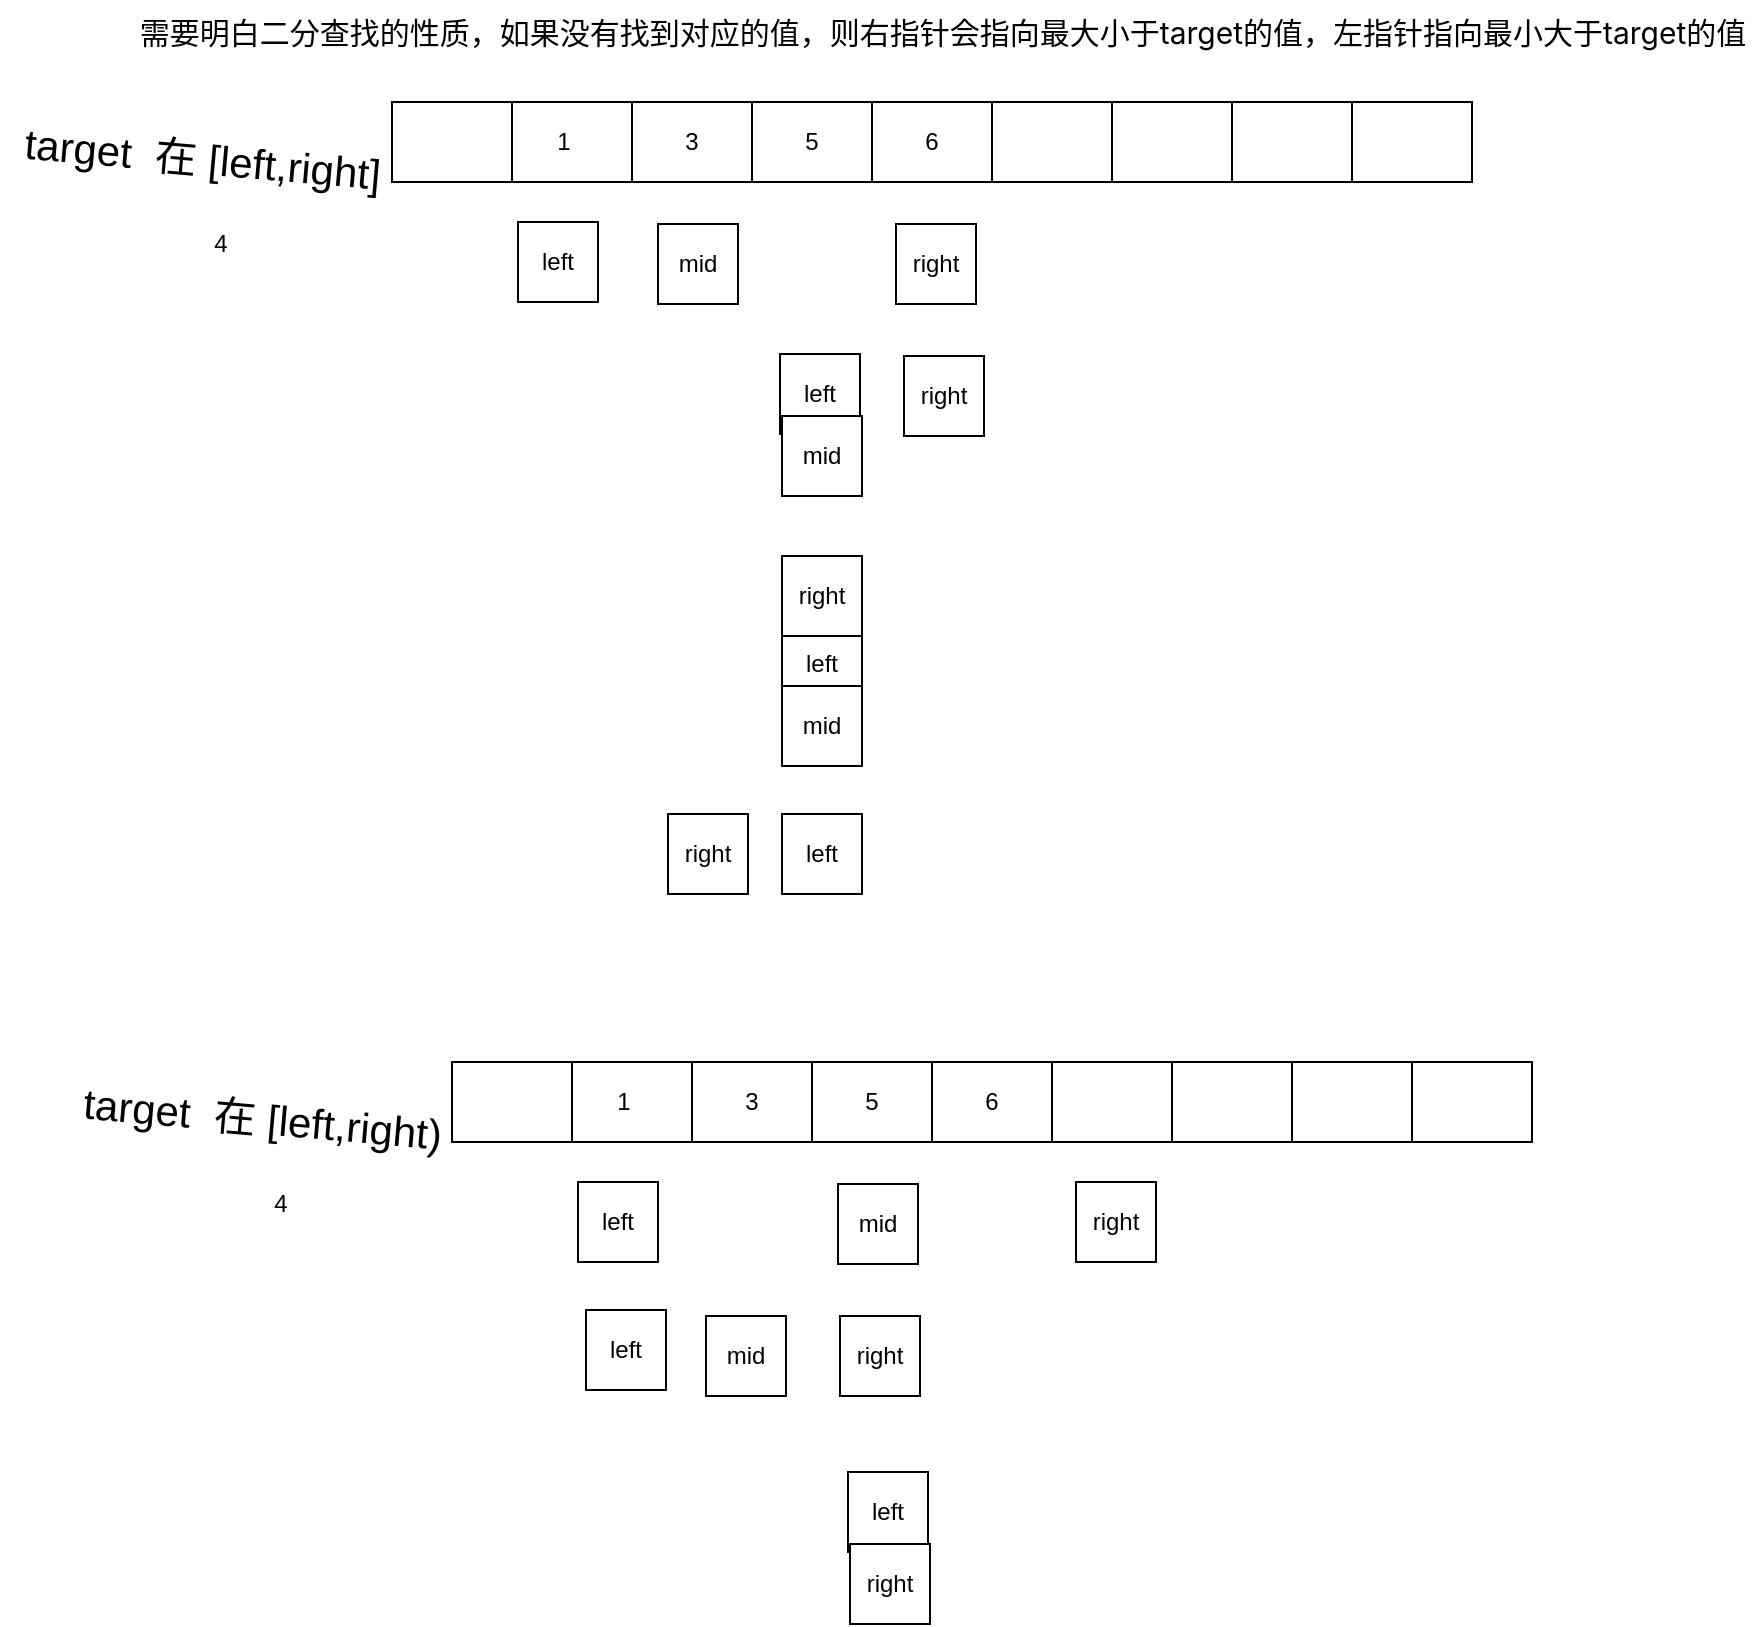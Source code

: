 <mxfile version="20.8.3" type="github">
  <diagram id="E968owxantQdqmP-8iAP" name="第 1 页">
    <mxGraphModel dx="2028" dy="701" grid="0" gridSize="10" guides="0" tooltips="1" connect="1" arrows="0" fold="1" page="0" pageScale="1" pageWidth="827" pageHeight="1169" math="0" shadow="0">
      <root>
        <mxCell id="0" />
        <mxCell id="1" parent="0" />
        <mxCell id="2JEGXIDP38UHMZebyVa8-26" value="" style="shape=table;startSize=0;container=1;collapsible=0;childLayout=tableLayout;" vertex="1" parent="1">
          <mxGeometry x="119" y="342" width="540" height="40" as="geometry" />
        </mxCell>
        <mxCell id="2JEGXIDP38UHMZebyVa8-27" value="" style="shape=tableRow;horizontal=0;startSize=0;swimlaneHead=0;swimlaneBody=0;top=0;left=0;bottom=0;right=0;collapsible=0;dropTarget=0;fillColor=none;points=[[0,0.5],[1,0.5]];portConstraint=eastwest;" vertex="1" parent="2JEGXIDP38UHMZebyVa8-26">
          <mxGeometry width="540" height="40" as="geometry" />
        </mxCell>
        <mxCell id="2JEGXIDP38UHMZebyVa8-28" value="" style="shape=partialRectangle;html=1;whiteSpace=wrap;connectable=0;overflow=hidden;fillColor=none;top=0;left=0;bottom=0;right=0;pointerEvents=1;" vertex="1" parent="2JEGXIDP38UHMZebyVa8-27">
          <mxGeometry width="60" height="40" as="geometry">
            <mxRectangle width="60" height="40" as="alternateBounds" />
          </mxGeometry>
        </mxCell>
        <mxCell id="2JEGXIDP38UHMZebyVa8-29" value="&lt;table&gt;&lt;tbody&gt;&lt;tr&gt;&lt;td&gt;&lt;br&gt;&lt;/td&gt;&lt;td&gt;&lt;br&gt;&lt;/td&gt;&lt;td&gt;&lt;br&gt;&lt;/td&gt;&lt;td&gt;1&lt;/td&gt;&lt;td&gt;&lt;br&gt;&lt;/td&gt;&lt;td&gt;&lt;br&gt;&lt;/td&gt;&lt;td&gt;&lt;br&gt;&lt;/td&gt;&lt;td&gt;&lt;br&gt;&lt;/td&gt;&lt;td&gt;&lt;br&gt;&lt;/td&gt;&lt;/tr&gt;&lt;/tbody&gt;&lt;/table&gt;" style="shape=partialRectangle;html=1;whiteSpace=wrap;connectable=0;overflow=hidden;fillColor=none;top=0;left=0;bottom=0;right=0;pointerEvents=1;" vertex="1" parent="2JEGXIDP38UHMZebyVa8-27">
          <mxGeometry x="60" width="60" height="40" as="geometry">
            <mxRectangle width="60" height="40" as="alternateBounds" />
          </mxGeometry>
        </mxCell>
        <mxCell id="2JEGXIDP38UHMZebyVa8-30" value="3" style="shape=partialRectangle;html=1;whiteSpace=wrap;connectable=0;overflow=hidden;fillColor=none;top=0;left=0;bottom=0;right=0;pointerEvents=1;" vertex="1" parent="2JEGXIDP38UHMZebyVa8-27">
          <mxGeometry x="120" width="60" height="40" as="geometry">
            <mxRectangle width="60" height="40" as="alternateBounds" />
          </mxGeometry>
        </mxCell>
        <mxCell id="2JEGXIDP38UHMZebyVa8-31" value="5" style="shape=partialRectangle;html=1;whiteSpace=wrap;connectable=0;overflow=hidden;fillColor=none;top=0;left=0;bottom=0;right=0;pointerEvents=1;" vertex="1" parent="2JEGXIDP38UHMZebyVa8-27">
          <mxGeometry x="180" width="60" height="40" as="geometry">
            <mxRectangle width="60" height="40" as="alternateBounds" />
          </mxGeometry>
        </mxCell>
        <mxCell id="2JEGXIDP38UHMZebyVa8-32" value="6" style="shape=partialRectangle;html=1;whiteSpace=wrap;connectable=0;overflow=hidden;fillColor=none;top=0;left=0;bottom=0;right=0;pointerEvents=1;" vertex="1" parent="2JEGXIDP38UHMZebyVa8-27">
          <mxGeometry x="240" width="60" height="40" as="geometry">
            <mxRectangle width="60" height="40" as="alternateBounds" />
          </mxGeometry>
        </mxCell>
        <mxCell id="2JEGXIDP38UHMZebyVa8-33" value="" style="shape=partialRectangle;html=1;whiteSpace=wrap;connectable=0;overflow=hidden;fillColor=none;top=0;left=0;bottom=0;right=0;pointerEvents=1;" vertex="1" parent="2JEGXIDP38UHMZebyVa8-27">
          <mxGeometry x="300" width="60" height="40" as="geometry">
            <mxRectangle width="60" height="40" as="alternateBounds" />
          </mxGeometry>
        </mxCell>
        <mxCell id="2JEGXIDP38UHMZebyVa8-34" value="" style="shape=partialRectangle;html=1;whiteSpace=wrap;connectable=0;overflow=hidden;fillColor=none;top=0;left=0;bottom=0;right=0;pointerEvents=1;" vertex="1" parent="2JEGXIDP38UHMZebyVa8-27">
          <mxGeometry x="360" width="60" height="40" as="geometry">
            <mxRectangle width="60" height="40" as="alternateBounds" />
          </mxGeometry>
        </mxCell>
        <mxCell id="2JEGXIDP38UHMZebyVa8-35" value="" style="shape=partialRectangle;html=1;whiteSpace=wrap;connectable=0;overflow=hidden;fillColor=none;top=0;left=0;bottom=0;right=0;pointerEvents=1;" vertex="1" parent="2JEGXIDP38UHMZebyVa8-27">
          <mxGeometry x="420" width="60" height="40" as="geometry">
            <mxRectangle width="60" height="40" as="alternateBounds" />
          </mxGeometry>
        </mxCell>
        <mxCell id="2JEGXIDP38UHMZebyVa8-36" value="" style="shape=partialRectangle;html=1;whiteSpace=wrap;connectable=0;overflow=hidden;fillColor=none;top=0;left=0;bottom=0;right=0;pointerEvents=1;" vertex="1" parent="2JEGXIDP38UHMZebyVa8-27">
          <mxGeometry x="480" width="60" height="40" as="geometry">
            <mxRectangle width="60" height="40" as="alternateBounds" />
          </mxGeometry>
        </mxCell>
        <mxCell id="2JEGXIDP38UHMZebyVa8-53" value="&lt;font style=&quot;vertical-align: inherit;&quot;&gt;&lt;font style=&quot;vertical-align: inherit;&quot;&gt;&lt;font style=&quot;vertical-align: inherit;&quot;&gt;&lt;font style=&quot;vertical-align: inherit;&quot;&gt;left&lt;/font&gt;&lt;/font&gt;&lt;/font&gt;&lt;/font&gt;" style="whiteSpace=wrap;html=1;aspect=fixed;" vertex="1" parent="1">
          <mxGeometry x="182" y="402" width="40" height="40" as="geometry" />
        </mxCell>
        <mxCell id="2JEGXIDP38UHMZebyVa8-54" value="&lt;font style=&quot;vertical-align: inherit;&quot;&gt;&lt;font style=&quot;vertical-align: inherit;&quot;&gt;&lt;font style=&quot;vertical-align: inherit;&quot;&gt;&lt;font style=&quot;vertical-align: inherit;&quot;&gt;right&lt;/font&gt;&lt;/font&gt;&lt;/font&gt;&lt;/font&gt;" style="whiteSpace=wrap;html=1;aspect=fixed;" vertex="1" parent="1">
          <mxGeometry x="371" y="403" width="40" height="40" as="geometry" />
        </mxCell>
        <mxCell id="2JEGXIDP38UHMZebyVa8-55" value="&lt;font style=&quot;vertical-align: inherit;&quot;&gt;&lt;font style=&quot;vertical-align: inherit;&quot;&gt;&lt;font style=&quot;vertical-align: inherit;&quot;&gt;&lt;font style=&quot;vertical-align: inherit;&quot;&gt;mid&lt;/font&gt;&lt;/font&gt;&lt;/font&gt;&lt;/font&gt;" style="whiteSpace=wrap;html=1;aspect=fixed;" vertex="1" parent="1">
          <mxGeometry x="252" y="403" width="40" height="40" as="geometry" />
        </mxCell>
        <mxCell id="2JEGXIDP38UHMZebyVa8-61" value="4" style="text;html=1;align=center;verticalAlign=middle;resizable=0;points=[];autosize=1;strokeColor=none;fillColor=none;fontColor=#000000;" vertex="1" parent="1">
          <mxGeometry x="20" y="400" width="25" height="26" as="geometry" />
        </mxCell>
        <mxCell id="2JEGXIDP38UHMZebyVa8-65" value="&lt;font style=&quot;font-size: 21px;&quot;&gt;target&amp;nbsp; 在 [left,right]&lt;/font&gt;" style="text;html=1;align=center;verticalAlign=middle;resizable=0;points=[];autosize=1;strokeColor=none;fillColor=none;fontColor=#000000;rotation=5;fontSize=21;" vertex="1" parent="1">
          <mxGeometry x="-75" y="351" width="197" height="37" as="geometry" />
        </mxCell>
        <mxCell id="2JEGXIDP38UHMZebyVa8-69" value="&lt;font style=&quot;vertical-align: inherit;&quot;&gt;&lt;font style=&quot;vertical-align: inherit;&quot;&gt;&lt;font style=&quot;vertical-align: inherit;&quot;&gt;&lt;font style=&quot;vertical-align: inherit;&quot;&gt;left&lt;/font&gt;&lt;/font&gt;&lt;/font&gt;&lt;/font&gt;" style="whiteSpace=wrap;html=1;aspect=fixed;" vertex="1" parent="1">
          <mxGeometry x="313" y="468" width="40" height="40" as="geometry" />
        </mxCell>
        <mxCell id="2JEGXIDP38UHMZebyVa8-70" value="&lt;font style=&quot;vertical-align: inherit;&quot;&gt;&lt;font style=&quot;vertical-align: inherit;&quot;&gt;&lt;font style=&quot;vertical-align: inherit;&quot;&gt;&lt;font style=&quot;vertical-align: inherit;&quot;&gt;right&lt;/font&gt;&lt;/font&gt;&lt;/font&gt;&lt;/font&gt;" style="whiteSpace=wrap;html=1;aspect=fixed;" vertex="1" parent="1">
          <mxGeometry x="375" y="469" width="40" height="40" as="geometry" />
        </mxCell>
        <mxCell id="2JEGXIDP38UHMZebyVa8-71" value="&lt;font style=&quot;vertical-align: inherit;&quot;&gt;&lt;font style=&quot;vertical-align: inherit;&quot;&gt;&lt;font style=&quot;vertical-align: inherit;&quot;&gt;&lt;font style=&quot;vertical-align: inherit;&quot;&gt;mid&lt;/font&gt;&lt;/font&gt;&lt;/font&gt;&lt;/font&gt;" style="whiteSpace=wrap;html=1;aspect=fixed;" vertex="1" parent="1">
          <mxGeometry x="314" y="499" width="40" height="40" as="geometry" />
        </mxCell>
        <mxCell id="2JEGXIDP38UHMZebyVa8-73" value="&lt;div style=&quot;box-sizing: border-box; line-height: 20px; color: rgba(var(--grey-7-rgb), 1); font-family: -apple-system, BlinkMacSystemFont, &amp;quot;Segoe UI&amp;quot;, Roboto, &amp;quot;Helvetica Neue&amp;quot;, Arial, &amp;quot;Noto Sans&amp;quot;, sans-serif, &amp;quot;Apple Color Emoji&amp;quot;, &amp;quot;Segoe UI Emoji&amp;quot;, &amp;quot;Segoe UI Symbol&amp;quot;, &amp;quot;Noto Color Emoji&amp;quot;; text-align: start; font-size: 15px;&quot; class=&quot;css-1v8309f-primary-secondary-overlay-overlay&quot;&gt;&lt;p style=&quot;box-sizing: border-box; margin-top: 0px; margin-bottom: 1em; font-size: 15px;&quot;&gt;需要明白二分查找的性质，如果没有找到对应的值，则右指针会指向最大小于target的值，左指针指向最小大于target的值&lt;/p&gt;&lt;/div&gt;&lt;div style=&quot;box-sizing: border-box; display: flex; margin: 5px 0px 0px; color: rgb(38, 38, 38); font-family: -apple-system, BlinkMacSystemFont, &amp;quot;Segoe UI&amp;quot;, Roboto, &amp;quot;Helvetica Neue&amp;quot;, Arial, &amp;quot;Noto Sans&amp;quot;, sans-serif, &amp;quot;Apple Color Emoji&amp;quot;, &amp;quot;Segoe UI Emoji&amp;quot;, &amp;quot;Segoe UI Symbol&amp;quot;, &amp;quot;Noto Color Emoji&amp;quot;; font-size: 15px; text-align: start;&quot; class=&quot;css-1wigilb-Toolbar e19tnut611&quot;&gt;&lt;button style=&quot;touch-action: manipulation; margin: 0px; font-size: 15px; font-family: inherit; line-height: 20px; overflow: visible; appearance: button; border-width: 0px; border-style: initial; border-color: initial; vertical-align: middle; -webkit-box-pack: center; justify-content: center; -webkit-box-align: center; align-items: center; border-radius: 3px; transition: all 0.18s ease-in-out 0s; outline: 0px; cursor: pointer; background-color: transparent; height: 24px; padding: 0px 7px; display: block; user-select: none;&quot; type=&quot;button&quot; class=&quot;e19tnut68 css-1noca98-transparent-xs-Btn-ToolButton e131m59q0&quot;&gt;&lt;br style=&quot;font-size: 15px;&quot;&gt;&lt;br style=&quot;font-size: 15px;&quot;&gt;&lt;/button&gt;&lt;/div&gt;" style="text;html=1;align=center;verticalAlign=middle;resizable=0;points=[];autosize=1;strokeColor=none;fillColor=none;fontColor=#000000;fontSize=15;" vertex="1" parent="1">
          <mxGeometry x="-15" y="291" width="817" height="71" as="geometry" />
        </mxCell>
        <mxCell id="2JEGXIDP38UHMZebyVa8-74" value="&lt;font style=&quot;vertical-align: inherit;&quot;&gt;&lt;font style=&quot;vertical-align: inherit;&quot;&gt;&lt;font style=&quot;vertical-align: inherit;&quot;&gt;&lt;font style=&quot;vertical-align: inherit;&quot;&gt;left&lt;/font&gt;&lt;/font&gt;&lt;/font&gt;&lt;/font&gt;" style="whiteSpace=wrap;html=1;aspect=fixed;" vertex="1" parent="1">
          <mxGeometry x="314" y="603" width="40" height="40" as="geometry" />
        </mxCell>
        <mxCell id="2JEGXIDP38UHMZebyVa8-75" value="&lt;font style=&quot;vertical-align: inherit;&quot;&gt;&lt;font style=&quot;vertical-align: inherit;&quot;&gt;&lt;font style=&quot;vertical-align: inherit;&quot;&gt;&lt;font style=&quot;vertical-align: inherit;&quot;&gt;right&lt;/font&gt;&lt;/font&gt;&lt;/font&gt;&lt;/font&gt;" style="whiteSpace=wrap;html=1;aspect=fixed;" vertex="1" parent="1">
          <mxGeometry x="314" y="569" width="40" height="40" as="geometry" />
        </mxCell>
        <mxCell id="2JEGXIDP38UHMZebyVa8-76" value="&lt;font style=&quot;vertical-align: inherit;&quot;&gt;&lt;font style=&quot;vertical-align: inherit;&quot;&gt;&lt;font style=&quot;vertical-align: inherit;&quot;&gt;&lt;font style=&quot;vertical-align: inherit;&quot;&gt;mid&lt;/font&gt;&lt;/font&gt;&lt;/font&gt;&lt;/font&gt;" style="whiteSpace=wrap;html=1;aspect=fixed;" vertex="1" parent="1">
          <mxGeometry x="314" y="634" width="40" height="40" as="geometry" />
        </mxCell>
        <mxCell id="2JEGXIDP38UHMZebyVa8-77" value="&lt;font style=&quot;vertical-align: inherit;&quot;&gt;&lt;font style=&quot;vertical-align: inherit;&quot;&gt;&lt;font style=&quot;vertical-align: inherit;&quot;&gt;&lt;font style=&quot;vertical-align: inherit;&quot;&gt;left&lt;/font&gt;&lt;/font&gt;&lt;/font&gt;&lt;/font&gt;" style="whiteSpace=wrap;html=1;aspect=fixed;" vertex="1" parent="1">
          <mxGeometry x="314" y="698" width="40" height="40" as="geometry" />
        </mxCell>
        <mxCell id="2JEGXIDP38UHMZebyVa8-78" value="&lt;font style=&quot;vertical-align: inherit;&quot;&gt;&lt;font style=&quot;vertical-align: inherit;&quot;&gt;&lt;font style=&quot;vertical-align: inherit;&quot;&gt;&lt;font style=&quot;vertical-align: inherit;&quot;&gt;right&lt;/font&gt;&lt;/font&gt;&lt;/font&gt;&lt;/font&gt;" style="whiteSpace=wrap;html=1;aspect=fixed;" vertex="1" parent="1">
          <mxGeometry x="257" y="698" width="40" height="40" as="geometry" />
        </mxCell>
        <mxCell id="2JEGXIDP38UHMZebyVa8-80" value="" style="shape=table;startSize=0;container=1;collapsible=0;childLayout=tableLayout;" vertex="1" parent="1">
          <mxGeometry x="149" y="822" width="540" height="40" as="geometry" />
        </mxCell>
        <mxCell id="2JEGXIDP38UHMZebyVa8-81" value="" style="shape=tableRow;horizontal=0;startSize=0;swimlaneHead=0;swimlaneBody=0;top=0;left=0;bottom=0;right=0;collapsible=0;dropTarget=0;fillColor=none;points=[[0,0.5],[1,0.5]];portConstraint=eastwest;" vertex="1" parent="2JEGXIDP38UHMZebyVa8-80">
          <mxGeometry width="540" height="40" as="geometry" />
        </mxCell>
        <mxCell id="2JEGXIDP38UHMZebyVa8-82" value="" style="shape=partialRectangle;html=1;whiteSpace=wrap;connectable=0;overflow=hidden;fillColor=none;top=0;left=0;bottom=0;right=0;pointerEvents=1;" vertex="1" parent="2JEGXIDP38UHMZebyVa8-81">
          <mxGeometry width="60" height="40" as="geometry">
            <mxRectangle width="60" height="40" as="alternateBounds" />
          </mxGeometry>
        </mxCell>
        <mxCell id="2JEGXIDP38UHMZebyVa8-83" value="&lt;table&gt;&lt;tbody&gt;&lt;tr&gt;&lt;td&gt;&lt;br&gt;&lt;/td&gt;&lt;td&gt;&lt;br&gt;&lt;/td&gt;&lt;td&gt;&lt;br&gt;&lt;/td&gt;&lt;td&gt;1&lt;/td&gt;&lt;td&gt;&lt;br&gt;&lt;/td&gt;&lt;td&gt;&lt;br&gt;&lt;/td&gt;&lt;td&gt;&lt;br&gt;&lt;/td&gt;&lt;td&gt;&lt;br&gt;&lt;/td&gt;&lt;td&gt;&lt;br&gt;&lt;/td&gt;&lt;/tr&gt;&lt;/tbody&gt;&lt;/table&gt;" style="shape=partialRectangle;html=1;whiteSpace=wrap;connectable=0;overflow=hidden;fillColor=none;top=0;left=0;bottom=0;right=0;pointerEvents=1;" vertex="1" parent="2JEGXIDP38UHMZebyVa8-81">
          <mxGeometry x="60" width="60" height="40" as="geometry">
            <mxRectangle width="60" height="40" as="alternateBounds" />
          </mxGeometry>
        </mxCell>
        <mxCell id="2JEGXIDP38UHMZebyVa8-84" value="3" style="shape=partialRectangle;html=1;whiteSpace=wrap;connectable=0;overflow=hidden;fillColor=none;top=0;left=0;bottom=0;right=0;pointerEvents=1;" vertex="1" parent="2JEGXIDP38UHMZebyVa8-81">
          <mxGeometry x="120" width="60" height="40" as="geometry">
            <mxRectangle width="60" height="40" as="alternateBounds" />
          </mxGeometry>
        </mxCell>
        <mxCell id="2JEGXIDP38UHMZebyVa8-85" value="5" style="shape=partialRectangle;html=1;whiteSpace=wrap;connectable=0;overflow=hidden;fillColor=none;top=0;left=0;bottom=0;right=0;pointerEvents=1;" vertex="1" parent="2JEGXIDP38UHMZebyVa8-81">
          <mxGeometry x="180" width="60" height="40" as="geometry">
            <mxRectangle width="60" height="40" as="alternateBounds" />
          </mxGeometry>
        </mxCell>
        <mxCell id="2JEGXIDP38UHMZebyVa8-86" value="6" style="shape=partialRectangle;html=1;whiteSpace=wrap;connectable=0;overflow=hidden;fillColor=none;top=0;left=0;bottom=0;right=0;pointerEvents=1;" vertex="1" parent="2JEGXIDP38UHMZebyVa8-81">
          <mxGeometry x="240" width="60" height="40" as="geometry">
            <mxRectangle width="60" height="40" as="alternateBounds" />
          </mxGeometry>
        </mxCell>
        <mxCell id="2JEGXIDP38UHMZebyVa8-87" value="" style="shape=partialRectangle;html=1;whiteSpace=wrap;connectable=0;overflow=hidden;fillColor=none;top=0;left=0;bottom=0;right=0;pointerEvents=1;" vertex="1" parent="2JEGXIDP38UHMZebyVa8-81">
          <mxGeometry x="300" width="60" height="40" as="geometry">
            <mxRectangle width="60" height="40" as="alternateBounds" />
          </mxGeometry>
        </mxCell>
        <mxCell id="2JEGXIDP38UHMZebyVa8-88" value="" style="shape=partialRectangle;html=1;whiteSpace=wrap;connectable=0;overflow=hidden;fillColor=none;top=0;left=0;bottom=0;right=0;pointerEvents=1;" vertex="1" parent="2JEGXIDP38UHMZebyVa8-81">
          <mxGeometry x="360" width="60" height="40" as="geometry">
            <mxRectangle width="60" height="40" as="alternateBounds" />
          </mxGeometry>
        </mxCell>
        <mxCell id="2JEGXIDP38UHMZebyVa8-89" value="" style="shape=partialRectangle;html=1;whiteSpace=wrap;connectable=0;overflow=hidden;fillColor=none;top=0;left=0;bottom=0;right=0;pointerEvents=1;" vertex="1" parent="2JEGXIDP38UHMZebyVa8-81">
          <mxGeometry x="420" width="60" height="40" as="geometry">
            <mxRectangle width="60" height="40" as="alternateBounds" />
          </mxGeometry>
        </mxCell>
        <mxCell id="2JEGXIDP38UHMZebyVa8-90" value="" style="shape=partialRectangle;html=1;whiteSpace=wrap;connectable=0;overflow=hidden;fillColor=none;top=0;left=0;bottom=0;right=0;pointerEvents=1;" vertex="1" parent="2JEGXIDP38UHMZebyVa8-81">
          <mxGeometry x="480" width="60" height="40" as="geometry">
            <mxRectangle width="60" height="40" as="alternateBounds" />
          </mxGeometry>
        </mxCell>
        <mxCell id="2JEGXIDP38UHMZebyVa8-91" value="&lt;font style=&quot;vertical-align: inherit;&quot;&gt;&lt;font style=&quot;vertical-align: inherit;&quot;&gt;&lt;font style=&quot;vertical-align: inherit;&quot;&gt;&lt;font style=&quot;vertical-align: inherit;&quot;&gt;left&lt;/font&gt;&lt;/font&gt;&lt;/font&gt;&lt;/font&gt;" style="whiteSpace=wrap;html=1;aspect=fixed;" vertex="1" parent="1">
          <mxGeometry x="212" y="882" width="40" height="40" as="geometry" />
        </mxCell>
        <mxCell id="2JEGXIDP38UHMZebyVa8-92" value="&lt;font style=&quot;vertical-align: inherit;&quot;&gt;&lt;font style=&quot;vertical-align: inherit;&quot;&gt;&lt;font style=&quot;vertical-align: inherit;&quot;&gt;&lt;font style=&quot;vertical-align: inherit;&quot;&gt;right&lt;/font&gt;&lt;/font&gt;&lt;/font&gt;&lt;/font&gt;" style="whiteSpace=wrap;html=1;aspect=fixed;" vertex="1" parent="1">
          <mxGeometry x="461" y="882" width="40" height="40" as="geometry" />
        </mxCell>
        <mxCell id="2JEGXIDP38UHMZebyVa8-93" value="&lt;font style=&quot;vertical-align: inherit;&quot;&gt;&lt;font style=&quot;vertical-align: inherit;&quot;&gt;&lt;font style=&quot;vertical-align: inherit;&quot;&gt;&lt;font style=&quot;vertical-align: inherit;&quot;&gt;mid&lt;/font&gt;&lt;/font&gt;&lt;/font&gt;&lt;/font&gt;" style="whiteSpace=wrap;html=1;aspect=fixed;" vertex="1" parent="1">
          <mxGeometry x="342" y="883" width="40" height="40" as="geometry" />
        </mxCell>
        <mxCell id="2JEGXIDP38UHMZebyVa8-94" value="4" style="text;html=1;align=center;verticalAlign=middle;resizable=0;points=[];autosize=1;strokeColor=none;fillColor=none;fontColor=#000000;" vertex="1" parent="1">
          <mxGeometry x="50" y="880" width="25" height="26" as="geometry" />
        </mxCell>
        <mxCell id="2JEGXIDP38UHMZebyVa8-95" value="&lt;font style=&quot;font-size: 21px;&quot;&gt;target&amp;nbsp; 在 [left,right)&lt;/font&gt;" style="text;html=1;align=center;verticalAlign=middle;resizable=0;points=[];autosize=1;strokeColor=none;fillColor=none;fontColor=#000000;rotation=5;fontSize=21;" vertex="1" parent="1">
          <mxGeometry x="-45" y="831" width="198" height="37" as="geometry" />
        </mxCell>
        <mxCell id="2JEGXIDP38UHMZebyVa8-96" value="&lt;font style=&quot;vertical-align: inherit;&quot;&gt;&lt;font style=&quot;vertical-align: inherit;&quot;&gt;&lt;font style=&quot;vertical-align: inherit;&quot;&gt;&lt;font style=&quot;vertical-align: inherit;&quot;&gt;left&lt;/font&gt;&lt;/font&gt;&lt;/font&gt;&lt;/font&gt;" style="whiteSpace=wrap;html=1;aspect=fixed;" vertex="1" parent="1">
          <mxGeometry x="216" y="946" width="40" height="40" as="geometry" />
        </mxCell>
        <mxCell id="2JEGXIDP38UHMZebyVa8-97" value="&lt;font style=&quot;vertical-align: inherit;&quot;&gt;&lt;font style=&quot;vertical-align: inherit;&quot;&gt;&lt;font style=&quot;vertical-align: inherit;&quot;&gt;&lt;font style=&quot;vertical-align: inherit;&quot;&gt;right&lt;/font&gt;&lt;/font&gt;&lt;/font&gt;&lt;/font&gt;" style="whiteSpace=wrap;html=1;aspect=fixed;" vertex="1" parent="1">
          <mxGeometry x="343" y="949" width="40" height="40" as="geometry" />
        </mxCell>
        <mxCell id="2JEGXIDP38UHMZebyVa8-98" value="&lt;font style=&quot;vertical-align: inherit;&quot;&gt;&lt;font style=&quot;vertical-align: inherit;&quot;&gt;&lt;font style=&quot;vertical-align: inherit;&quot;&gt;&lt;font style=&quot;vertical-align: inherit;&quot;&gt;mid&lt;/font&gt;&lt;/font&gt;&lt;/font&gt;&lt;/font&gt;" style="whiteSpace=wrap;html=1;aspect=fixed;" vertex="1" parent="1">
          <mxGeometry x="276" y="949" width="40" height="40" as="geometry" />
        </mxCell>
        <mxCell id="2JEGXIDP38UHMZebyVa8-99" value="&lt;font style=&quot;vertical-align: inherit;&quot;&gt;&lt;font style=&quot;vertical-align: inherit;&quot;&gt;&lt;font style=&quot;vertical-align: inherit;&quot;&gt;&lt;font style=&quot;vertical-align: inherit;&quot;&gt;left&lt;/font&gt;&lt;/font&gt;&lt;/font&gt;&lt;/font&gt;" style="whiteSpace=wrap;html=1;aspect=fixed;" vertex="1" parent="1">
          <mxGeometry x="347" y="1027" width="40" height="40" as="geometry" />
        </mxCell>
        <mxCell id="2JEGXIDP38UHMZebyVa8-100" value="&lt;font style=&quot;vertical-align: inherit;&quot;&gt;&lt;font style=&quot;vertical-align: inherit;&quot;&gt;&lt;font style=&quot;vertical-align: inherit;&quot;&gt;&lt;font style=&quot;vertical-align: inherit;&quot;&gt;right&lt;/font&gt;&lt;/font&gt;&lt;/font&gt;&lt;/font&gt;" style="whiteSpace=wrap;html=1;aspect=fixed;" vertex="1" parent="1">
          <mxGeometry x="348" y="1063" width="40" height="40" as="geometry" />
        </mxCell>
      </root>
    </mxGraphModel>
  </diagram>
</mxfile>
